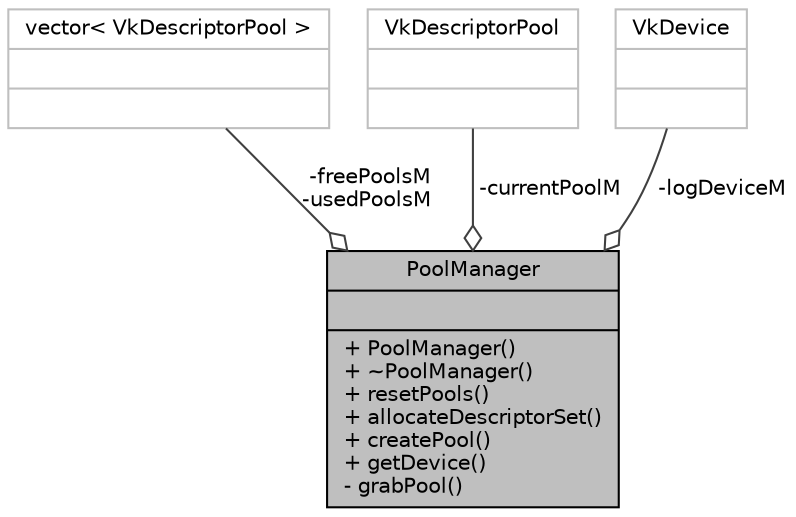 digraph "PoolManager"
{
 // LATEX_PDF_SIZE
  edge [fontname="Helvetica",fontsize="10",labelfontname="Helvetica",labelfontsize="10"];
  node [fontname="Helvetica",fontsize="10",shape=record];
  Node1 [label="{PoolManager\n||+ PoolManager()\l+ ~PoolManager()\l+ resetPools()\l+ allocateDescriptorSet()\l+ createPool()\l+ getDevice()\l- grabPool()\l}",height=0.2,width=0.4,color="black", fillcolor="grey75", style="filled", fontcolor="black",tooltip="This class manages descriptor pools, and allows for the allocation of descriptor sets."];
  Node2 -> Node1 [color="grey25",fontsize="10",style="solid",label=" -freePoolsM\n-usedPoolsM" ,arrowhead="odiamond",fontname="Helvetica"];
  Node2 [label="{vector\< VkDescriptorPool \>\n||}",height=0.2,width=0.4,color="grey75", fillcolor="white", style="filled",tooltip=" "];
  Node3 -> Node1 [color="grey25",fontsize="10",style="solid",label=" -currentPoolM" ,arrowhead="odiamond",fontname="Helvetica"];
  Node3 [label="{VkDescriptorPool\n||}",height=0.2,width=0.4,color="grey75", fillcolor="white", style="filled",tooltip=" "];
  Node4 -> Node1 [color="grey25",fontsize="10",style="solid",label=" -logDeviceM" ,arrowhead="odiamond",fontname="Helvetica"];
  Node4 [label="{VkDevice\n||}",height=0.2,width=0.4,color="grey75", fillcolor="white", style="filled",tooltip=" "];
}
